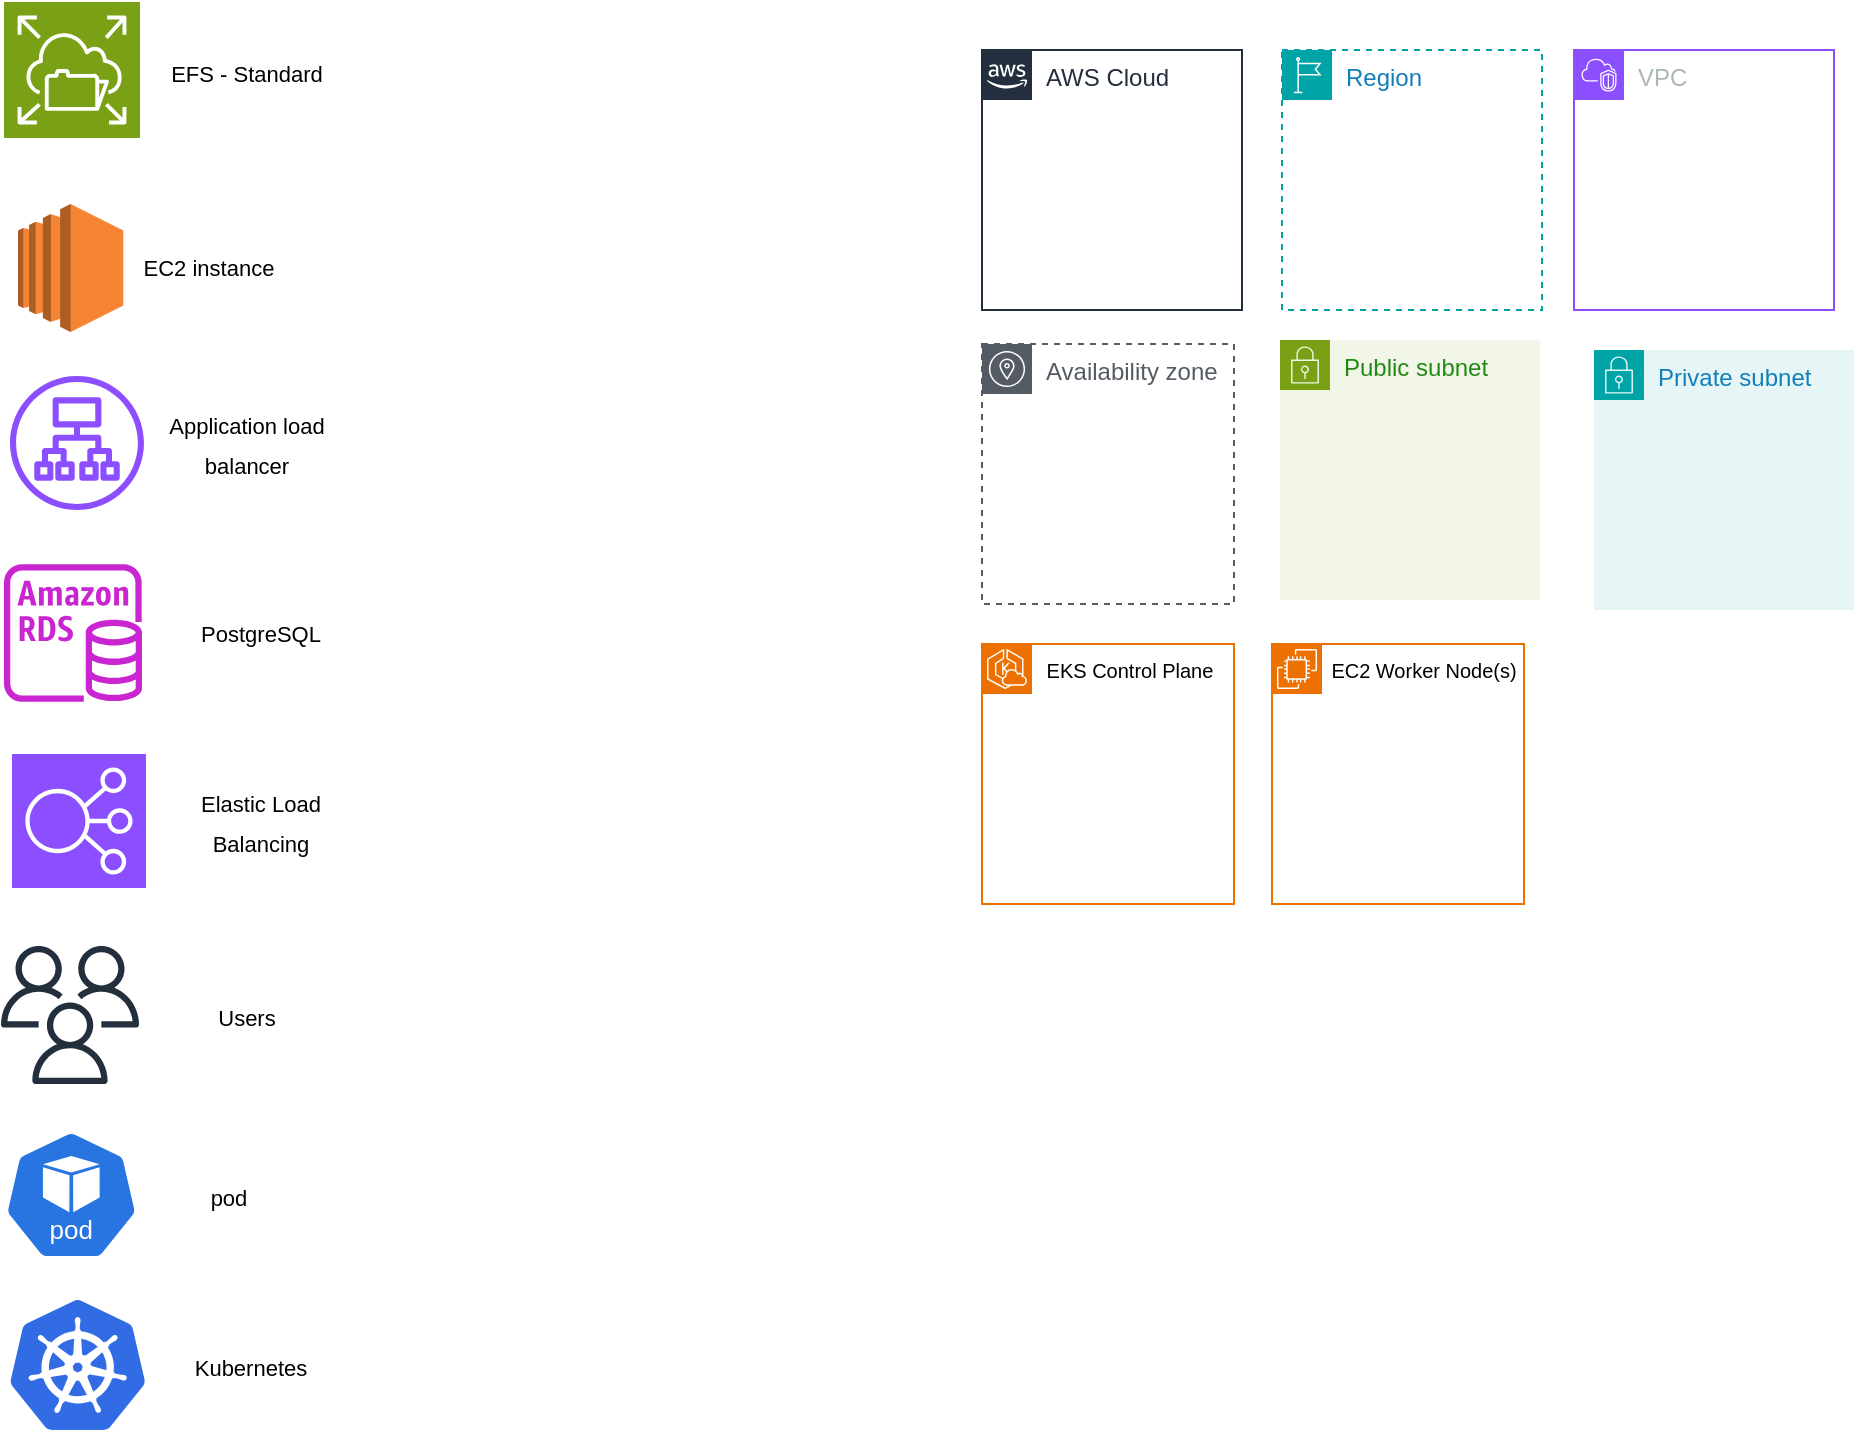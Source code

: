 <mxfile version="24.8.3">
  <diagram name="Page-1" id="VJLz4wBClmrWltTQ995f">
    <mxGraphModel dx="2047" dy="1397" grid="0" gridSize="10" guides="1" tooltips="1" connect="1" arrows="1" fold="1" page="0" pageScale="1" pageWidth="850" pageHeight="1100" math="0" shadow="0">
      <root>
        <mxCell id="0" />
        <mxCell id="1" parent="0" />
        <mxCell id="TxHYkN0hvNUxsnSwECLp-15" value="Region" style="points=[[0,0],[0.25,0],[0.5,0],[0.75,0],[1,0],[1,0.25],[1,0.5],[1,0.75],[1,1],[0.75,1],[0.5,1],[0.25,1],[0,1],[0,0.75],[0,0.5],[0,0.25]];outlineConnect=0;gradientColor=none;html=1;whiteSpace=wrap;fontSize=12;fontStyle=0;container=1;pointerEvents=0;collapsible=0;recursiveResize=0;shape=mxgraph.aws4.group;grIcon=mxgraph.aws4.group_region;strokeColor=#00A4A6;fillColor=none;verticalAlign=top;align=left;spacingLeft=30;fontColor=#147EBA;dashed=1;" vertex="1" parent="1">
          <mxGeometry x="-356" y="-368" width="130" height="130" as="geometry" />
        </mxCell>
        <mxCell id="TxHYkN0hvNUxsnSwECLp-19" value="AWS Cloud" style="points=[[0,0],[0.25,0],[0.5,0],[0.75,0],[1,0],[1,0.25],[1,0.5],[1,0.75],[1,1],[0.75,1],[0.5,1],[0.25,1],[0,1],[0,0.75],[0,0.5],[0,0.25]];outlineConnect=0;gradientColor=none;html=1;whiteSpace=wrap;fontSize=12;fontStyle=0;container=1;pointerEvents=0;collapsible=0;recursiveResize=0;shape=mxgraph.aws4.group;grIcon=mxgraph.aws4.group_aws_cloud_alt;strokeColor=#232F3E;fillColor=none;verticalAlign=top;align=left;spacingLeft=30;fontColor=#232F3E;dashed=0;" vertex="1" parent="1">
          <mxGeometry x="-506" y="-368" width="130" height="130" as="geometry" />
        </mxCell>
        <mxCell id="TxHYkN0hvNUxsnSwECLp-20" value="VPC" style="points=[[0,0],[0.25,0],[0.5,0],[0.75,0],[1,0],[1,0.25],[1,0.5],[1,0.75],[1,1],[0.75,1],[0.5,1],[0.25,1],[0,1],[0,0.75],[0,0.5],[0,0.25]];outlineConnect=0;gradientColor=none;html=1;whiteSpace=wrap;fontSize=12;fontStyle=0;container=1;pointerEvents=0;collapsible=0;recursiveResize=0;shape=mxgraph.aws4.group;grIcon=mxgraph.aws4.group_vpc2;strokeColor=#8C4FFF;fillColor=none;verticalAlign=top;align=left;spacingLeft=30;fontColor=#AAB7B8;dashed=0;" vertex="1" parent="1">
          <mxGeometry x="-210" y="-368" width="130" height="130" as="geometry" />
        </mxCell>
        <mxCell id="TxHYkN0hvNUxsnSwECLp-22" value="Availability zone" style="sketch=0;outlineConnect=0;gradientColor=none;html=1;whiteSpace=wrap;fontSize=12;fontStyle=0;shape=mxgraph.aws4.group;grIcon=mxgraph.aws4.group_availability_zone;strokeColor=#545B64;fillColor=none;verticalAlign=top;align=left;spacingLeft=30;fontColor=#545B64;dashed=1;" vertex="1" parent="1">
          <mxGeometry x="-506" y="-221" width="126" height="130" as="geometry" />
        </mxCell>
        <mxCell id="TxHYkN0hvNUxsnSwECLp-35" value="Public subnet" style="points=[[0,0],[0.25,0],[0.5,0],[0.75,0],[1,0],[1,0.25],[1,0.5],[1,0.75],[1,1],[0.75,1],[0.5,1],[0.25,1],[0,1],[0,0.75],[0,0.5],[0,0.25]];outlineConnect=0;gradientColor=none;html=1;whiteSpace=wrap;fontSize=12;fontStyle=0;container=1;pointerEvents=0;collapsible=0;recursiveResize=0;shape=mxgraph.aws4.group;grIcon=mxgraph.aws4.group_security_group;grStroke=0;strokeColor=#7AA116;fillColor=#F2F6E8;verticalAlign=top;align=left;spacingLeft=30;fontColor=#248814;dashed=0;" vertex="1" parent="1">
          <mxGeometry x="-357" y="-223" width="130" height="130" as="geometry" />
        </mxCell>
        <mxCell id="TxHYkN0hvNUxsnSwECLp-36" value="Private subnet" style="points=[[0,0],[0.25,0],[0.5,0],[0.75,0],[1,0],[1,0.25],[1,0.5],[1,0.75],[1,1],[0.75,1],[0.5,1],[0.25,1],[0,1],[0,0.75],[0,0.5],[0,0.25]];outlineConnect=0;gradientColor=none;html=1;whiteSpace=wrap;fontSize=12;fontStyle=0;container=1;pointerEvents=0;collapsible=0;recursiveResize=0;shape=mxgraph.aws4.group;grIcon=mxgraph.aws4.group_security_group;grStroke=0;strokeColor=#00A4A6;fillColor=#E6F6F7;verticalAlign=top;align=left;spacingLeft=30;fontColor=#147EBA;dashed=0;" vertex="1" parent="1">
          <mxGeometry x="-200" y="-218" width="130" height="130" as="geometry" />
        </mxCell>
        <mxCell id="TxHYkN0hvNUxsnSwECLp-44" value="" style="group" vertex="1" connectable="0" parent="1">
          <mxGeometry x="-992" y="-205" width="160.63" height="67" as="geometry" />
        </mxCell>
        <mxCell id="TxHYkN0hvNUxsnSwECLp-41" value="" style="sketch=0;outlineConnect=0;fontColor=#232F3E;gradientColor=none;fillColor=#8C4FFF;strokeColor=none;dashed=0;verticalLabelPosition=bottom;verticalAlign=top;align=center;html=1;fontSize=12;fontStyle=0;aspect=fixed;pointerEvents=1;shape=mxgraph.aws4.application_load_balancer;" vertex="1" parent="TxHYkN0hvNUxsnSwECLp-44">
          <mxGeometry width="67" height="67" as="geometry" />
        </mxCell>
        <mxCell id="TxHYkN0hvNUxsnSwECLp-43" value="&lt;font style=&quot;font-size: 11px;&quot;&gt;Application load balancer&lt;/font&gt;" style="text;strokeColor=none;fillColor=none;html=1;align=center;verticalAlign=middle;whiteSpace=wrap;rounded=0;fontSize=16;" vertex="1" parent="TxHYkN0hvNUxsnSwECLp-44">
          <mxGeometry x="77.309" y="20.615" width="83.321" height="25.769" as="geometry" />
        </mxCell>
        <mxCell id="TxHYkN0hvNUxsnSwECLp-45" value="" style="group" vertex="1" connectable="0" parent="1">
          <mxGeometry x="-988" y="-291" width="144" height="64" as="geometry" />
        </mxCell>
        <mxCell id="TxHYkN0hvNUxsnSwECLp-40" value="" style="outlineConnect=0;dashed=0;verticalLabelPosition=bottom;verticalAlign=top;align=center;html=1;shape=mxgraph.aws3.ec2;fillColor=#F58534;gradientColor=none;" vertex="1" parent="TxHYkN0hvNUxsnSwECLp-45">
          <mxGeometry width="52.65" height="64" as="geometry" />
        </mxCell>
        <mxCell id="TxHYkN0hvNUxsnSwECLp-42" value="&lt;span style=&quot;font-size: 11px;&quot;&gt;EC2 instance&lt;/span&gt;" style="text;strokeColor=none;fillColor=none;html=1;align=center;verticalAlign=middle;whiteSpace=wrap;rounded=0;fontSize=16;" vertex="1" parent="TxHYkN0hvNUxsnSwECLp-45">
          <mxGeometry x="47" y="14.5" width="97" height="30" as="geometry" />
        </mxCell>
        <mxCell id="TxHYkN0hvNUxsnSwECLp-51" value="" style="sketch=0;points=[[0,0,0],[0.25,0,0],[0.5,0,0],[0.75,0,0],[1,0,0],[0,1,0],[0.25,1,0],[0.5,1,0],[0.75,1,0],[1,1,0],[0,0.25,0],[0,0.5,0],[0,0.75,0],[1,0.25,0],[1,0.5,0],[1,0.75,0]];outlineConnect=0;fontColor=#232F3E;fillColor=#8C4FFF;strokeColor=#ffffff;dashed=0;verticalLabelPosition=bottom;verticalAlign=top;align=center;html=1;fontSize=12;fontStyle=0;aspect=fixed;shape=mxgraph.aws4.resourceIcon;resIcon=mxgraph.aws4.elastic_load_balancing;" vertex="1" parent="1">
          <mxGeometry x="-991" y="-16" width="67" height="67" as="geometry" />
        </mxCell>
        <mxCell id="TxHYkN0hvNUxsnSwECLp-54" value="" style="group" vertex="1" connectable="0" parent="1">
          <mxGeometry x="-995" y="-111" width="170.32" height="69" as="geometry" />
        </mxCell>
        <mxCell id="TxHYkN0hvNUxsnSwECLp-47" value="" style="sketch=0;outlineConnect=0;fontColor=#232F3E;gradientColor=none;fillColor=#C925D1;strokeColor=none;dashed=0;verticalLabelPosition=bottom;verticalAlign=top;align=center;html=1;fontSize=12;fontStyle=0;aspect=fixed;pointerEvents=1;shape=mxgraph.aws4.rds_instance;" vertex="1" parent="TxHYkN0hvNUxsnSwECLp-54">
          <mxGeometry width="69" height="69" as="geometry" />
        </mxCell>
        <mxCell id="TxHYkN0hvNUxsnSwECLp-48" value="&lt;font style=&quot;font-size: 11px;&quot;&gt;PostgreSQL&lt;/font&gt;" style="text;strokeColor=none;fillColor=none;html=1;align=center;verticalAlign=middle;whiteSpace=wrap;rounded=0;fontSize=16;" vertex="1" parent="TxHYkN0hvNUxsnSwECLp-54">
          <mxGeometry x="86.999" y="19.995" width="83.321" height="25.769" as="geometry" />
        </mxCell>
        <mxCell id="TxHYkN0hvNUxsnSwECLp-52" style="edgeStyle=none;curved=1;rounded=0;orthogonalLoop=1;jettySize=auto;html=1;exitX=0.5;exitY=1;exitDx=0;exitDy=0;fontSize=12;startSize=8;endSize=8;" edge="1" parent="TxHYkN0hvNUxsnSwECLp-54" source="TxHYkN0hvNUxsnSwECLp-48" target="TxHYkN0hvNUxsnSwECLp-48">
          <mxGeometry relative="1" as="geometry" />
        </mxCell>
        <mxCell id="TxHYkN0hvNUxsnSwECLp-55" value="" style="group" vertex="1" connectable="0" parent="1">
          <mxGeometry x="-995" y="-392" width="177.52" height="68" as="geometry" />
        </mxCell>
        <mxCell id="TxHYkN0hvNUxsnSwECLp-6" value="&lt;font style=&quot;font-size: 11px;&quot;&gt;EFS - Standard&lt;/font&gt;" style="text;strokeColor=none;fillColor=none;html=1;align=center;verticalAlign=middle;whiteSpace=wrap;rounded=0;fontSize=16;" vertex="1" parent="TxHYkN0hvNUxsnSwECLp-55">
          <mxGeometry x="65" y="16.6" width="112.52" height="34.8" as="geometry" />
        </mxCell>
        <mxCell id="TxHYkN0hvNUxsnSwECLp-10" value="" style="sketch=0;points=[[0,0,0],[0.25,0,0],[0.5,0,0],[0.75,0,0],[1,0,0],[0,1,0],[0.25,1,0],[0.5,1,0],[0.75,1,0],[1,1,0],[0,0.25,0],[0,0.5,0],[0,0.75,0],[1,0.25,0],[1,0.5,0],[1,0.75,0]];outlineConnect=0;fontColor=#232F3E;fillColor=#7AA116;strokeColor=#ffffff;dashed=0;verticalLabelPosition=bottom;verticalAlign=top;align=center;html=1;fontSize=12;fontStyle=0;aspect=fixed;shape=mxgraph.aws4.resourceIcon;resIcon=mxgraph.aws4.elastic_file_system;" vertex="1" parent="TxHYkN0hvNUxsnSwECLp-55">
          <mxGeometry width="68" height="68" as="geometry" />
        </mxCell>
        <mxCell id="TxHYkN0hvNUxsnSwECLp-56" value="&lt;font style=&quot;font-size: 11px;&quot;&gt;Elastic Load Balancing&lt;/font&gt;" style="text;strokeColor=none;fillColor=none;html=1;align=center;verticalAlign=middle;whiteSpace=wrap;rounded=0;fontSize=16;" vertex="1" parent="1">
          <mxGeometry x="-908.001" y="4.615" width="83.321" height="25.769" as="geometry" />
        </mxCell>
        <mxCell id="TxHYkN0hvNUxsnSwECLp-58" value="" style="sketch=0;outlineConnect=0;fontColor=#232F3E;gradientColor=none;fillColor=#232F3D;strokeColor=none;dashed=0;verticalLabelPosition=bottom;verticalAlign=top;align=center;html=1;fontSize=12;fontStyle=0;aspect=fixed;pointerEvents=1;shape=mxgraph.aws4.users;" vertex="1" parent="1">
          <mxGeometry x="-996.5" y="80" width="69" height="69" as="geometry" />
        </mxCell>
        <mxCell id="TxHYkN0hvNUxsnSwECLp-59" value="&lt;font style=&quot;font-size: 11px;&quot;&gt;Users&lt;/font&gt;" style="text;strokeColor=none;fillColor=none;html=1;align=center;verticalAlign=middle;whiteSpace=wrap;rounded=0;fontSize=16;" vertex="1" parent="1">
          <mxGeometry x="-914.691" y="101.615" width="83.321" height="25.769" as="geometry" />
        </mxCell>
        <mxCell id="TxHYkN0hvNUxsnSwECLp-63" value="" style="group;movable=1;resizable=1;rotatable=1;deletable=1;editable=1;locked=0;connectable=1;" vertex="1" connectable="0" parent="1">
          <mxGeometry x="-506" y="-71" width="126" height="130" as="geometry" />
        </mxCell>
        <mxCell id="TxHYkN0hvNUxsnSwECLp-64" value="" style="group" vertex="1" connectable="0" parent="TxHYkN0hvNUxsnSwECLp-63">
          <mxGeometry width="126" height="130" as="geometry" />
        </mxCell>
        <mxCell id="TxHYkN0hvNUxsnSwECLp-65" value="" style="group;movable=0;resizable=0;rotatable=0;deletable=0;editable=0;locked=1;connectable=0;" vertex="1" connectable="0" parent="TxHYkN0hvNUxsnSwECLp-64">
          <mxGeometry width="126" height="130" as="geometry" />
        </mxCell>
        <mxCell id="TxHYkN0hvNUxsnSwECLp-61" value="" style="rounded=0;whiteSpace=wrap;html=1;rotation=0;fillColor=none;strokeColor=#ed7100;" vertex="1" parent="TxHYkN0hvNUxsnSwECLp-65">
          <mxGeometry width="126" height="130" as="geometry" />
        </mxCell>
        <mxCell id="TxHYkN0hvNUxsnSwECLp-62" value="" style="sketch=0;points=[[0,0,0],[0.25,0,0],[0.5,0,0],[0.75,0,0],[1,0,0],[0,1,0],[0.25,1,0],[0.5,1,0],[0.75,1,0],[1,1,0],[0,0.25,0],[0,0.5,0],[0,0.75,0],[1,0.25,0],[1,0.5,0],[1,0.75,0]];outlineConnect=0;fontColor=#232F3E;fillColor=#ED7100;strokeColor=#ffffff;dashed=0;verticalLabelPosition=bottom;verticalAlign=top;align=center;html=1;fontSize=12;fontStyle=0;aspect=fixed;shape=mxgraph.aws4.resourceIcon;resIcon=mxgraph.aws4.eks_cloud;" vertex="1" parent="TxHYkN0hvNUxsnSwECLp-65">
          <mxGeometry width="25" height="25" as="geometry" />
        </mxCell>
        <mxCell id="TxHYkN0hvNUxsnSwECLp-66" value="&lt;font style=&quot;font-size: 10px;&quot;&gt;EKS Control Plane&lt;/font&gt;" style="text;strokeColor=none;fillColor=none;html=1;align=center;verticalAlign=middle;whiteSpace=wrap;rounded=0;fontSize=10;" vertex="1" parent="TxHYkN0hvNUxsnSwECLp-64">
          <mxGeometry x="22" width="104" height="26" as="geometry" />
        </mxCell>
        <mxCell id="TxHYkN0hvNUxsnSwECLp-69" value="" style="group" vertex="1" connectable="0" parent="1">
          <mxGeometry x="-361" y="-71" width="126" height="130" as="geometry" />
        </mxCell>
        <mxCell id="TxHYkN0hvNUxsnSwECLp-70" value="" style="group;movable=0;resizable=0;rotatable=0;deletable=0;editable=0;locked=1;connectable=0;" vertex="1" connectable="0" parent="TxHYkN0hvNUxsnSwECLp-69">
          <mxGeometry width="126" height="130" as="geometry" />
        </mxCell>
        <mxCell id="TxHYkN0hvNUxsnSwECLp-71" value="" style="rounded=0;whiteSpace=wrap;html=1;rotation=0;fillColor=none;strokeColor=#ed7100;" vertex="1" parent="TxHYkN0hvNUxsnSwECLp-70">
          <mxGeometry width="126" height="130" as="geometry" />
        </mxCell>
        <mxCell id="TxHYkN0hvNUxsnSwECLp-73" value="EC2 Worker Node(s)" style="text;strokeColor=none;fillColor=none;html=1;align=center;verticalAlign=middle;whiteSpace=wrap;rounded=0;fontSize=10;" vertex="1" parent="TxHYkN0hvNUxsnSwECLp-69">
          <mxGeometry x="24" width="104" height="26" as="geometry" />
        </mxCell>
        <mxCell id="TxHYkN0hvNUxsnSwECLp-74" value="" style="sketch=0;points=[[0,0,0],[0.25,0,0],[0.5,0,0],[0.75,0,0],[1,0,0],[0,1,0],[0.25,1,0],[0.5,1,0],[0.75,1,0],[1,1,0],[0,0.25,0],[0,0.5,0],[0,0.75,0],[1,0.25,0],[1,0.5,0],[1,0.75,0]];outlineConnect=0;fontColor=#232F3E;fillColor=#ED7100;strokeColor=#ffffff;dashed=0;verticalLabelPosition=bottom;verticalAlign=top;align=center;html=1;fontSize=12;fontStyle=0;aspect=fixed;shape=mxgraph.aws4.resourceIcon;resIcon=mxgraph.aws4.ec2;" vertex="1" parent="TxHYkN0hvNUxsnSwECLp-69">
          <mxGeometry width="25" height="25" as="geometry" />
        </mxCell>
        <mxCell id="TxHYkN0hvNUxsnSwECLp-78" value="" style="group" vertex="1" connectable="0" parent="1">
          <mxGeometry x="-995.21" y="172" width="154.53" height="65" as="geometry" />
        </mxCell>
        <mxCell id="TxHYkN0hvNUxsnSwECLp-76" value="" style="aspect=fixed;sketch=0;html=1;dashed=0;whitespace=wrap;verticalLabelPosition=bottom;verticalAlign=top;fillColor=#2875E2;strokeColor=#ffffff;points=[[0.005,0.63,0],[0.1,0.2,0],[0.9,0.2,0],[0.5,0,0],[0.995,0.63,0],[0.72,0.99,0],[0.5,1,0],[0.28,0.99,0]];shape=mxgraph.kubernetes.icon2;kubernetesLabel=1;prIcon=pod" vertex="1" parent="TxHYkN0hvNUxsnSwECLp-78">
          <mxGeometry width="67.71" height="65" as="geometry" />
        </mxCell>
        <mxCell id="TxHYkN0hvNUxsnSwECLp-77" value="&lt;font style=&quot;font-size: 11px;&quot;&gt;pod&lt;/font&gt;" style="text;strokeColor=none;fillColor=none;html=1;align=center;verticalAlign=middle;whiteSpace=wrap;rounded=0;fontSize=16;" vertex="1" parent="TxHYkN0hvNUxsnSwECLp-78">
          <mxGeometry x="71.209" y="19.615" width="83.321" height="25.769" as="geometry" />
        </mxCell>
        <mxCell id="TxHYkN0hvNUxsnSwECLp-81" value="" style="image;sketch=0;aspect=fixed;html=1;points=[];align=center;fontSize=12;image=img/lib/mscae/Kubernetes.svg;" vertex="1" parent="1">
          <mxGeometry x="-992" y="257" width="67.71" height="65" as="geometry" />
        </mxCell>
        <mxCell id="TxHYkN0hvNUxsnSwECLp-82" value="&lt;font style=&quot;font-size: 11px;&quot;&gt;Kubernetes&lt;/font&gt;" style="text;strokeColor=none;fillColor=none;html=1;align=center;verticalAlign=middle;whiteSpace=wrap;rounded=0;fontSize=16;" vertex="1" parent="1">
          <mxGeometry x="-913.001" y="276.615" width="83.321" height="25.769" as="geometry" />
        </mxCell>
      </root>
    </mxGraphModel>
  </diagram>
</mxfile>
